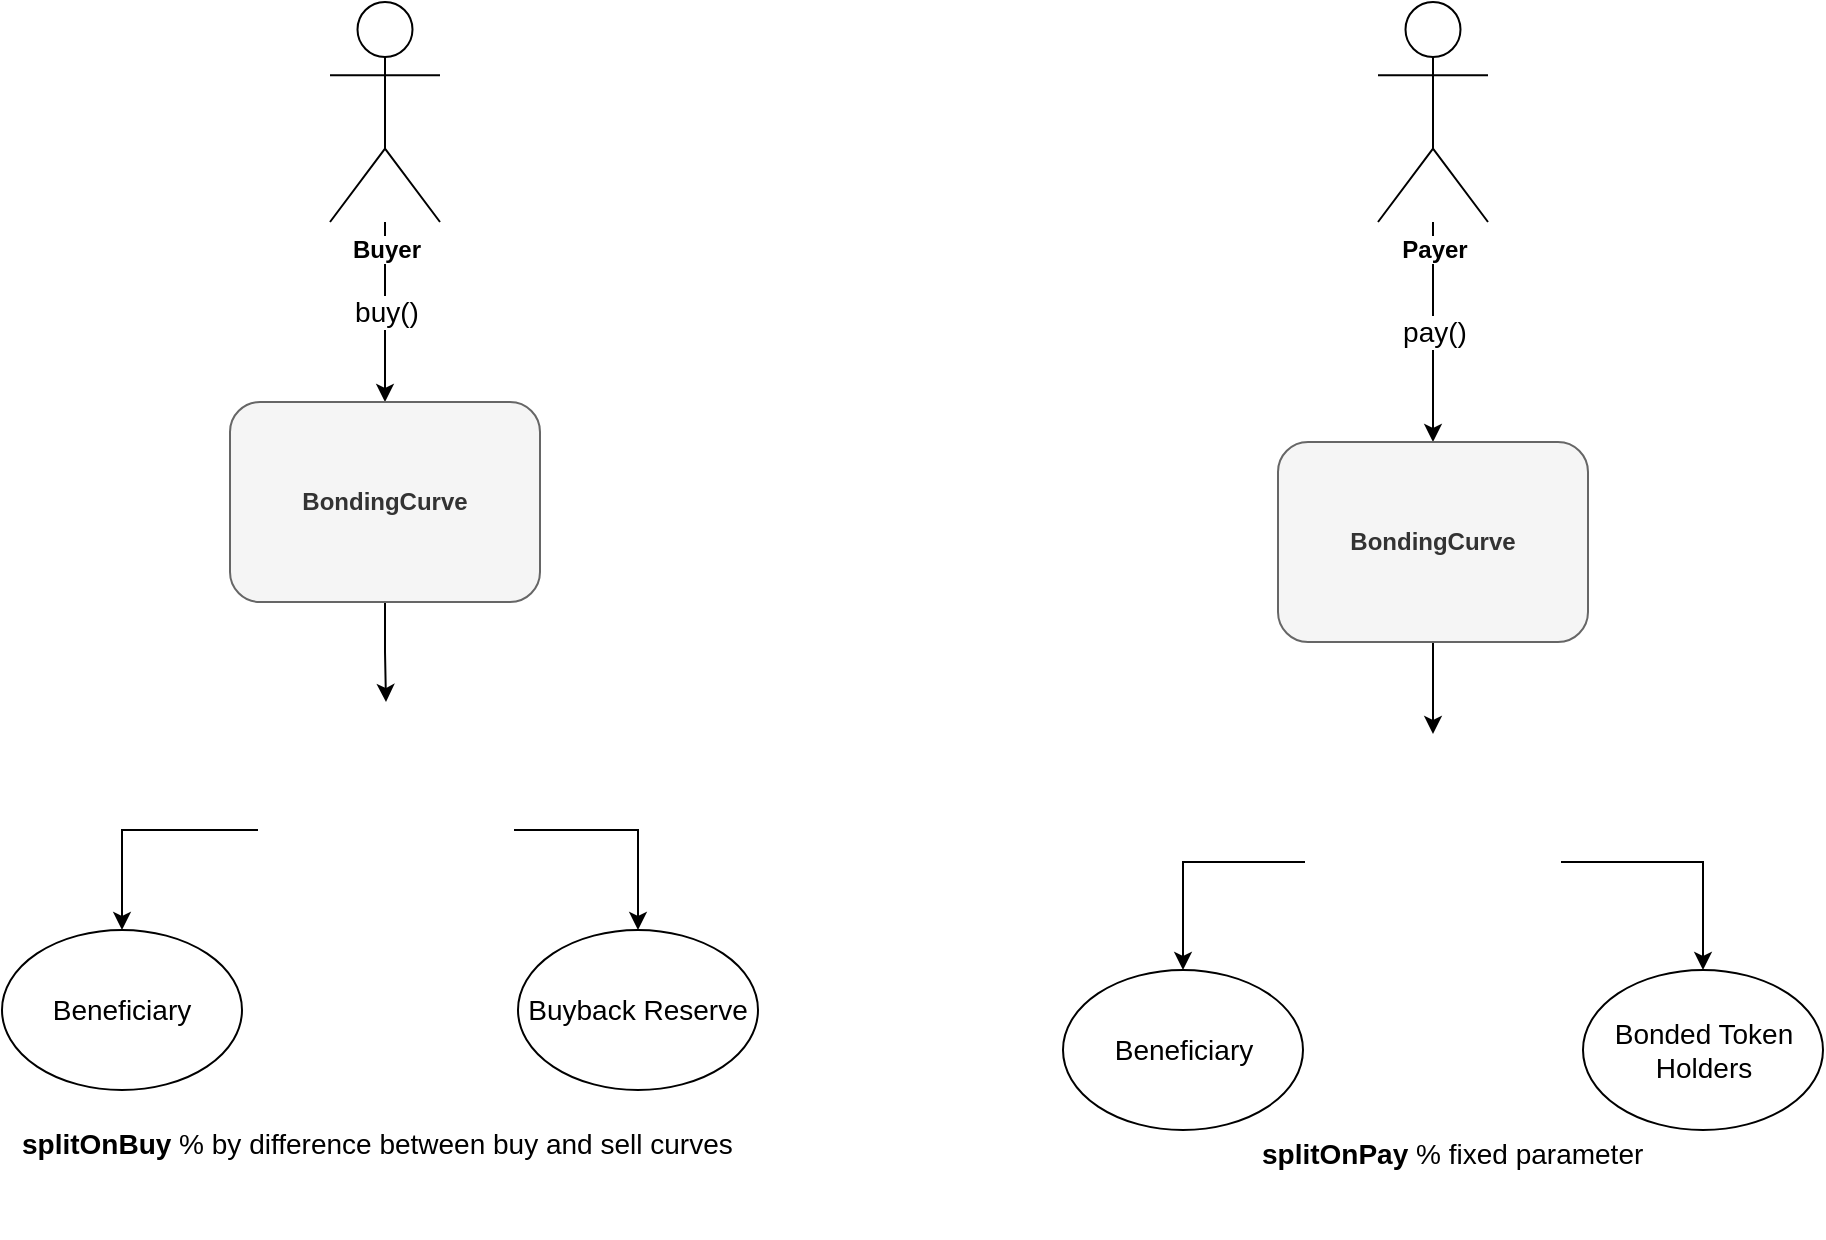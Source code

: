 <mxfile version="10.7.7" type="device"><diagram id="7pA8Ip90Nk_Y6WZMqiNF" name="Page-1"><mxGraphModel dx="1879" dy="1082" grid="1" gridSize="10" guides="1" tooltips="1" connect="1" arrows="1" fold="1" page="1" pageScale="1" pageWidth="850" pageHeight="1100" math="0" shadow="0"><root><mxCell id="0"/><mxCell id="1" parent="0"/><mxCell id="H-cHI_qWdqx-0wHTy4ER-1" value="&lt;font style=&quot;font-size: 14px&quot;&gt;pay()&lt;/font&gt;" style="edgeStyle=orthogonalEdgeStyle;rounded=0;orthogonalLoop=1;jettySize=auto;html=1;fontSize=13;" edge="1" parent="1" source="H-cHI_qWdqx-0wHTy4ER-2" target="H-cHI_qWdqx-0wHTy4ER-4"><mxGeometry relative="1" as="geometry"/></mxCell><mxCell id="H-cHI_qWdqx-0wHTy4ER-2" value="Payer" style="shape=umlActor;verticalLabelPosition=bottom;labelBackgroundColor=#ffffff;verticalAlign=top;html=1;outlineConnect=0;rounded=0;glass=0;fontStyle=1" vertex="1" parent="1"><mxGeometry x="770" y="240" width="55" height="110" as="geometry"/></mxCell><mxCell id="H-cHI_qWdqx-0wHTy4ER-3" style="edgeStyle=orthogonalEdgeStyle;rounded=0;orthogonalLoop=1;jettySize=auto;html=1;" edge="1" parent="1" source="H-cHI_qWdqx-0wHTy4ER-4" target="H-cHI_qWdqx-0wHTy4ER-7"><mxGeometry relative="1" as="geometry"/></mxCell><mxCell id="H-cHI_qWdqx-0wHTy4ER-4" value="BondingCurve" style="rounded=1;whiteSpace=wrap;html=1;glass=0;fontStyle=1;fillColor=#f5f5f5;strokeColor=#666666;fontColor=#333333;" vertex="1" parent="1"><mxGeometry x="720" y="460" width="155" height="100" as="geometry"/></mxCell><mxCell id="H-cHI_qWdqx-0wHTy4ER-5" style="edgeStyle=orthogonalEdgeStyle;rounded=0;orthogonalLoop=1;jettySize=auto;html=1;entryX=0.5;entryY=0;entryDx=0;entryDy=0;" edge="1" parent="1" source="H-cHI_qWdqx-0wHTy4ER-7" target="H-cHI_qWdqx-0wHTy4ER-8"><mxGeometry relative="1" as="geometry"/></mxCell><mxCell id="H-cHI_qWdqx-0wHTy4ER-6" style="edgeStyle=orthogonalEdgeStyle;rounded=0;orthogonalLoop=1;jettySize=auto;html=1;entryX=0.5;entryY=0;entryDx=0;entryDy=0;" edge="1" parent="1" source="H-cHI_qWdqx-0wHTy4ER-7" target="H-cHI_qWdqx-0wHTy4ER-9"><mxGeometry relative="1" as="geometry"/></mxCell><mxCell id="H-cHI_qWdqx-0wHTy4ER-7" value="" style="shape=image;html=1;verticalAlign=top;verticalLabelPosition=bottom;labelBackgroundColor=#ffffff;imageAspect=0;aspect=fixed;image=https://cdn0.iconfinder.com/data/icons/business-management-1-8/256/b-28-128.png;rounded=0;glass=0;rotation=90;" vertex="1" parent="1"><mxGeometry x="733.5" y="606" width="128" height="128" as="geometry"/></mxCell><mxCell id="H-cHI_qWdqx-0wHTy4ER-8" value="Beneficiary" style="ellipse;whiteSpace=wrap;html=1;fontSize=14;" vertex="1" parent="1"><mxGeometry x="612.5" y="724" width="120" height="80" as="geometry"/></mxCell><mxCell id="H-cHI_qWdqx-0wHTy4ER-9" value="Bonded Token Holders" style="ellipse;whiteSpace=wrap;html=1;fontSize=14;" vertex="1" parent="1"><mxGeometry x="872.5" y="724" width="120" height="80" as="geometry"/></mxCell><mxCell id="H-cHI_qWdqx-0wHTy4ER-10" value="&lt;font style=&quot;font-size: 14px&quot;&gt;buy()&lt;/font&gt;" style="edgeStyle=orthogonalEdgeStyle;rounded=0;orthogonalLoop=1;jettySize=auto;html=1;fontSize=13;" edge="1" parent="1" source="H-cHI_qWdqx-0wHTy4ER-11" target="H-cHI_qWdqx-0wHTy4ER-13"><mxGeometry relative="1" as="geometry"/></mxCell><mxCell id="H-cHI_qWdqx-0wHTy4ER-11" value="Buyer" style="shape=umlActor;verticalLabelPosition=bottom;labelBackgroundColor=#ffffff;verticalAlign=top;html=1;outlineConnect=0;rounded=0;glass=0;fontStyle=1" vertex="1" parent="1"><mxGeometry x="246" y="240" width="55" height="110" as="geometry"/></mxCell><mxCell id="H-cHI_qWdqx-0wHTy4ER-12" style="edgeStyle=orthogonalEdgeStyle;rounded=0;orthogonalLoop=1;jettySize=auto;html=1;" edge="1" parent="1" source="H-cHI_qWdqx-0wHTy4ER-13" target="H-cHI_qWdqx-0wHTy4ER-15"><mxGeometry relative="1" as="geometry"/></mxCell><mxCell id="H-cHI_qWdqx-0wHTy4ER-13" value="BondingCurve" style="rounded=1;whiteSpace=wrap;html=1;glass=0;fontStyle=1;fillColor=#f5f5f5;strokeColor=#666666;fontColor=#333333;" vertex="1" parent="1"><mxGeometry x="196" y="440" width="155" height="100" as="geometry"/></mxCell><mxCell id="H-cHI_qWdqx-0wHTy4ER-14" style="edgeStyle=orthogonalEdgeStyle;rounded=0;orthogonalLoop=1;jettySize=auto;html=1;entryX=0.5;entryY=0;entryDx=0;entryDy=0;" edge="1" parent="1" source="H-cHI_qWdqx-0wHTy4ER-15" target="H-cHI_qWdqx-0wHTy4ER-16"><mxGeometry relative="1" as="geometry"><mxPoint x="274" y="780" as="targetPoint"/></mxGeometry></mxCell><mxCell id="H-cHI_qWdqx-0wHTy4ER-15" value="" style="shape=image;html=1;verticalAlign=top;verticalLabelPosition=bottom;labelBackgroundColor=#ffffff;imageAspect=0;aspect=fixed;image=https://cdn0.iconfinder.com/data/icons/business-management-1-8/256/b-28-128.png;rounded=0;glass=0;rotation=180;" vertex="1" parent="1"><mxGeometry x="210" y="590" width="128" height="128" as="geometry"/></mxCell><mxCell id="H-cHI_qWdqx-0wHTy4ER-16" value="Buyback Reserve" style="ellipse;whiteSpace=wrap;html=1;fontSize=14;" vertex="1" parent="1"><mxGeometry x="340" y="704" width="120" height="80" as="geometry"/></mxCell><mxCell id="H-cHI_qWdqx-0wHTy4ER-19" style="edgeStyle=orthogonalEdgeStyle;rounded=0;orthogonalLoop=1;jettySize=auto;html=1;entryX=0.5;entryY=0;entryDx=0;entryDy=0;" edge="1" parent="1" source="H-cHI_qWdqx-0wHTy4ER-15" target="H-cHI_qWdqx-0wHTy4ER-20"><mxGeometry relative="1" as="geometry"><mxPoint x="172" y="670" as="sourcePoint"/></mxGeometry></mxCell><mxCell id="H-cHI_qWdqx-0wHTy4ER-20" value="Beneficiary" style="ellipse;whiteSpace=wrap;html=1;fontSize=14;" vertex="1" parent="1"><mxGeometry x="82" y="704" width="120" height="80" as="geometry"/></mxCell><mxCell id="H-cHI_qWdqx-0wHTy4ER-21" value="&lt;b style=&quot;font-size: 14px;&quot;&gt;splitOnBuy&lt;/b&gt;&amp;nbsp;% by difference between buy and sell curves" style="text;html=1;resizable=0;points=[];autosize=1;align=left;verticalAlign=top;spacingTop=-4;fontSize=14;" vertex="1" parent="1"><mxGeometry x="90" y="800" width="320" height="20" as="geometry"/></mxCell><mxCell id="H-cHI_qWdqx-0wHTy4ER-22" value="&lt;b style=&quot;font-size: 14px;&quot;&gt;splitOnPay&lt;/b&gt;&amp;nbsp;% fixed parameter&lt;br style=&quot;font-size: 14px;&quot;&gt;&lt;br style=&quot;font-size: 14px;&quot;&gt;&lt;br style=&quot;font-size: 14px;&quot;&gt;" style="text;html=1;resizable=0;points=[];autosize=1;align=left;verticalAlign=top;spacingTop=-4;fontSize=14;" vertex="1" parent="1"><mxGeometry x="710" y="805" width="180" height="40" as="geometry"/></mxCell></root></mxGraphModel></diagram></mxfile>
